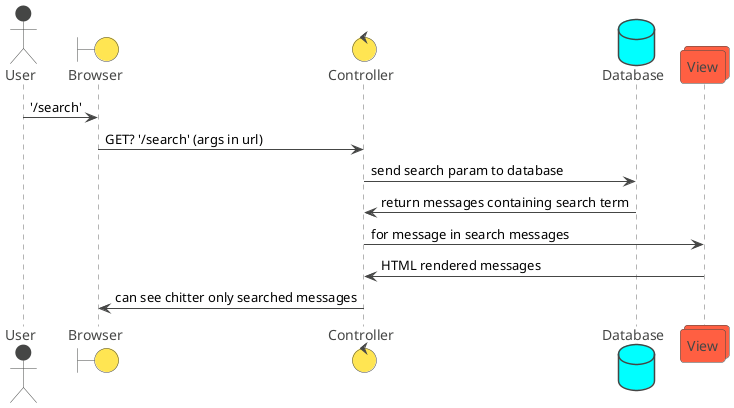 
       ┌─┐
       ║"│
       └┬┘
       ┌┼┐
        │            ┌───────┐                             ┌──────────┐                             ┌────────┐          ┌────┐
       ┌┴┐           │Browser│                             │Controller│                             │Database│          │View│
      User           └───┬───┘                             └────┬─────┘                             └───┬────┘          └────┘
       │    '/search'    │                                      │                                       │                 │
       │ ───────────────>│                                      │                                       │                 │
       │                 │                                      │                                       │                 │
       │                 │     GET? '/search' (args in url)     │                                       │                 │
       │                 │──────────────────────────────────────>                                       │                 │
       │                 │                                      │                                       │                 │
       │                 │                                      │     send search param to database     │                 │
       │                 │                                      │ ──────────────────────────────────────>                 │
       │                 │                                      │                                       │                 │
       │                 │                                      │ return messages containing search term│                 │
       │                 │                                      │ <──────────────────────────────────────                 │
       │                 │                                      │                                       │                 │
       │                 │                                      │              for message in search messages             │
       │                 │                                      │ ────────────────────────────────────────────────────────>
       │                 │                                      │                                       │                 │
       │                 │                                      │                  HTML rendered messages                 │
       │                 │                                      │ <────────────────────────────────────────────────────────
       │                 │                                      │                                       │                 │
       │                 │can see chitter only searched messages│                                       │                 │
       │                 │<──────────────────────────────────────                                       │                 │
      User           ┌───┴───┐                             ┌────┴─────┐                             ┌───┴────┐          ┌────┐
       ┌─┐           │Browser│                             │Controller│                             │Database│          │View│
       ║"│           └───────┘                             └──────────┘                             └────────┘          └────┘
       └┬┘
       ┌┼┐
        │
       ┌┴┐

@startuml

!theme vibrant

actor User
boundary Browser
control Controller
database Database
collections View

User -> Browser : '/search'
Browser -> Controller : GET? '/search' (args in url)
Controller -> Database : send search param to database
Database -> Controller : return messages containing search term
Controller -> View : for message in search messages
View -> Controller : HTML rendered messages
Controller -> Browser : can see chitter only searched messages


@enduml
